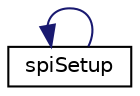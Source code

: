 digraph "Graphical Class Hierarchy"
{
  edge [fontname="Helvetica",fontsize="10",labelfontname="Helvetica",labelfontsize="10"];
  node [fontname="Helvetica",fontsize="10",shape=record];
  rankdir="LR";
  Node0 [label="spi_bus_bit_banged\l_sclk_mosi_miso",height=0.2,width=0.4,color="grey75", fillcolor="white", style="filled"];
  Node0 -> Node0 [dir="back",color="midnightblue",fontsize="10",style="solid",fontname="Helvetica"];
  Node0 [label="spiSetup",height=0.2,width=0.4,color="black", fillcolor="white", style="filled",URL="$classspiSetup.html",tooltip="Class to make a spiBus. "];
}
